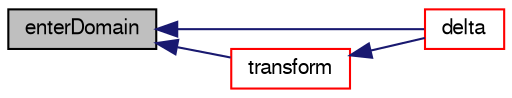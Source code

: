 digraph "enterDomain"
{
  bgcolor="transparent";
  edge [fontname="FreeSans",fontsize="10",labelfontname="FreeSans",labelfontsize="10"];
  node [fontname="FreeSans",fontsize="10",shape=record];
  rankdir="LR";
  Node62 [label="enterDomain",height=0.2,width=0.4,color="black", fillcolor="grey75", style="filled", fontcolor="black"];
  Node62 -> Node63 [dir="back",color="midnightblue",fontsize="10",style="solid",fontname="FreeSans"];
  Node63 [label="delta",height=0.2,width=0.4,color="red",URL="$a31126.html#a29b35039face980fbd644473e52bd7b0"];
  Node62 -> Node67 [dir="back",color="midnightblue",fontsize="10",style="solid",fontname="FreeSans"];
  Node67 [label="transform",height=0.2,width=0.4,color="red",URL="$a31126.html#a1d0884150bd9803c4d28ebaecce97692",tooltip="Apply rotation matrix to any coordinates. "];
  Node67 -> Node63 [dir="back",color="midnightblue",fontsize="10",style="solid",fontname="FreeSans"];
}
